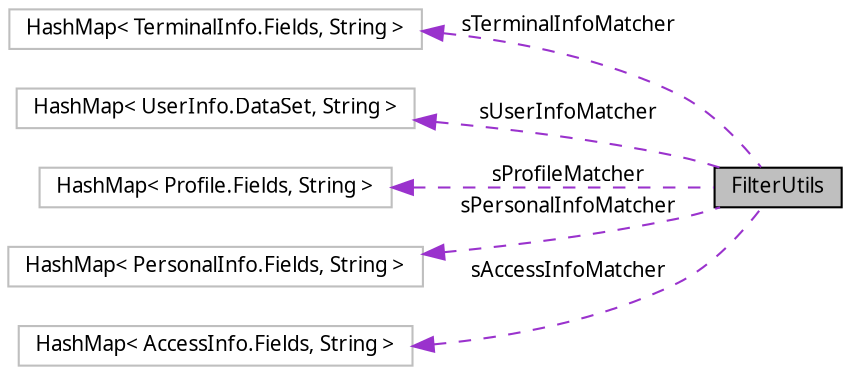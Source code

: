 digraph G
{
  bgcolor="transparent";
  edge [fontname="FreeSans.ttf",fontsize="10",labelfontname="FreeSans.ttf",labelfontsize="10"];
  node [fontname="FreeSans.ttf",fontsize="10",shape=record];
  rankdir=LR;
  Node1 [label="FilterUtils",height=0.2,width=0.4,color="black", fillcolor="grey75", style="filled" fontcolor="black"];
  Node2 -> Node1 [dir=back,color="darkorchid3",fontsize="10",style="dashed",label="sTerminalInfoMatcher",fontname="FreeSans.ttf"];
  Node2 [label="HashMap\< TerminalInfo.Fields, String \>",height=0.2,width=0.4,color="grey75"];
  Node3 -> Node1 [dir=back,color="darkorchid3",fontsize="10",style="dashed",label="sUserInfoMatcher",fontname="FreeSans.ttf"];
  Node3 [label="HashMap\< UserInfo.DataSet, String \>",height=0.2,width=0.4,color="grey75"];
  Node4 -> Node1 [dir=back,color="darkorchid3",fontsize="10",style="dashed",label="sProfileMatcher",fontname="FreeSans.ttf"];
  Node4 [label="HashMap\< Profile.Fields, String \>",height=0.2,width=0.4,color="grey75"];
  Node5 -> Node1 [dir=back,color="darkorchid3",fontsize="10",style="dashed",label="sPersonalInfoMatcher",fontname="FreeSans.ttf"];
  Node5 [label="HashMap\< PersonalInfo.Fields, String \>",height=0.2,width=0.4,color="grey75"];
  Node6 -> Node1 [dir=back,color="darkorchid3",fontsize="10",style="dashed",label="sAccessInfoMatcher",fontname="FreeSans.ttf"];
  Node6 [label="HashMap\< AccessInfo.Fields, String \>",height=0.2,width=0.4,color="grey75"];
}
